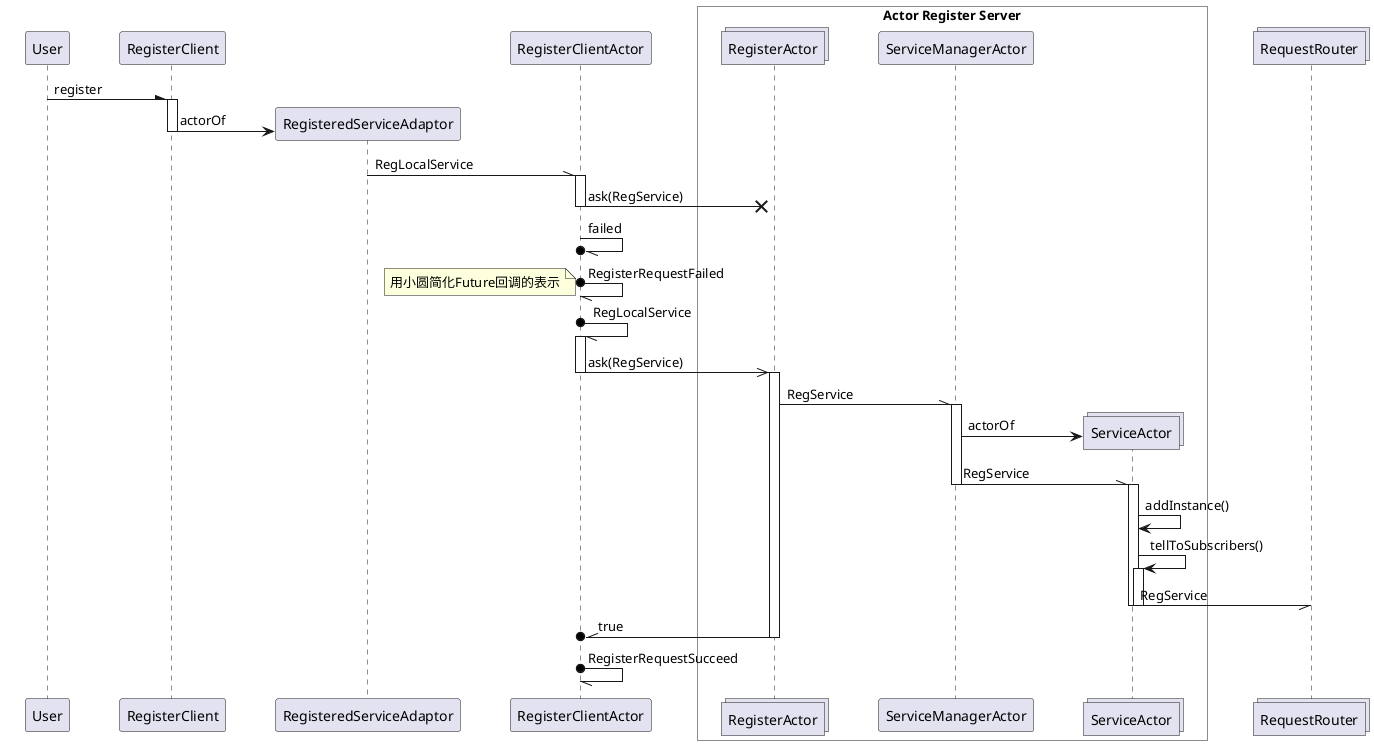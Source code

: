 @startuml
skinparam ParticipantPadding 20
skinparam BoxPadding 20

participant User


participant RegisterClient

participant RegisteredServiceAdaptor
participant RegisterClientActor


box "Actor Register Server" #white
collections RegisterActor
participant ServiceManagerActor
collections ServiceActor
end box

collections RequestRouter

User -\ RegisterClient: register
activate RegisterClient
create RegisteredServiceAdaptor
RegisterClient -> RegisteredServiceAdaptor: actorOf
deactivate RegisterClient
RegisteredServiceAdaptor -\\ RegisterClientActor: RegLocalService
activate RegisterClientActor
RegisterClientActor ->>x RegisterActor : ask(RegService)
deactivate RegisterClientActor
RegisterClientActor -//o RegisterClientActor: failed
RegisterClientActor o-// RegisterClientActor: RegisterRequestFailed
note left: 用小圆简化Future回调的表示
RegisterClientActor o-// RegisterClientActor: RegLocalService
activate RegisterClientActor
RegisterClientActor ->> RegisterActor : ask(RegService)
deactivate RegisterClientActor
activate RegisterActor

RegisterActor -\\ ServiceManagerActor : RegService
activate ServiceManagerActor
create ServiceActor
ServiceManagerActor -> ServiceActor: actorOf
ServiceManagerActor -\\ ServiceActor : RegService
deactivate ServiceManagerActor
activate ServiceActor
ServiceActor -> ServiceActor: addInstance()
ServiceActor -> ServiceActor: tellToSubscribers()
activate ServiceActor
ServiceActor -// RequestRouter: RegService
deactivate ServiceActor
deactivate ServiceActor

RegisterClientActor o//- RegisterActor : true
deactivate RegisterActor
RegisterClientActor o-// RegisterClientActor: RegisterRequestSucceed


@enduml